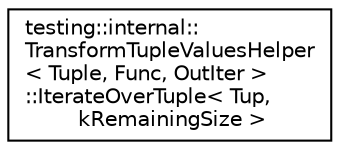 digraph "クラス階層図"
{
  edge [fontname="Helvetica",fontsize="10",labelfontname="Helvetica",labelfontsize="10"];
  node [fontname="Helvetica",fontsize="10",shape=record];
  rankdir="LR";
  Node0 [label="testing::internal::\lTransformTupleValuesHelper\l\< Tuple, Func, OutIter \>\l::IterateOverTuple\< Tup,\l kRemainingSize \>",height=0.2,width=0.4,color="black", fillcolor="white", style="filled",URL="$da/d68/structtesting_1_1internal_1_1_transform_tuple_values_helper_1_1_iterate_over_tuple.html"];
}
